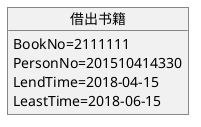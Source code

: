 @startuml
object 借出书籍{
    BookNo=2111111
    PersonNo=201510414330
    LendTime=2018-04-15
    LeastTime=2018-06-15
}
@enduml